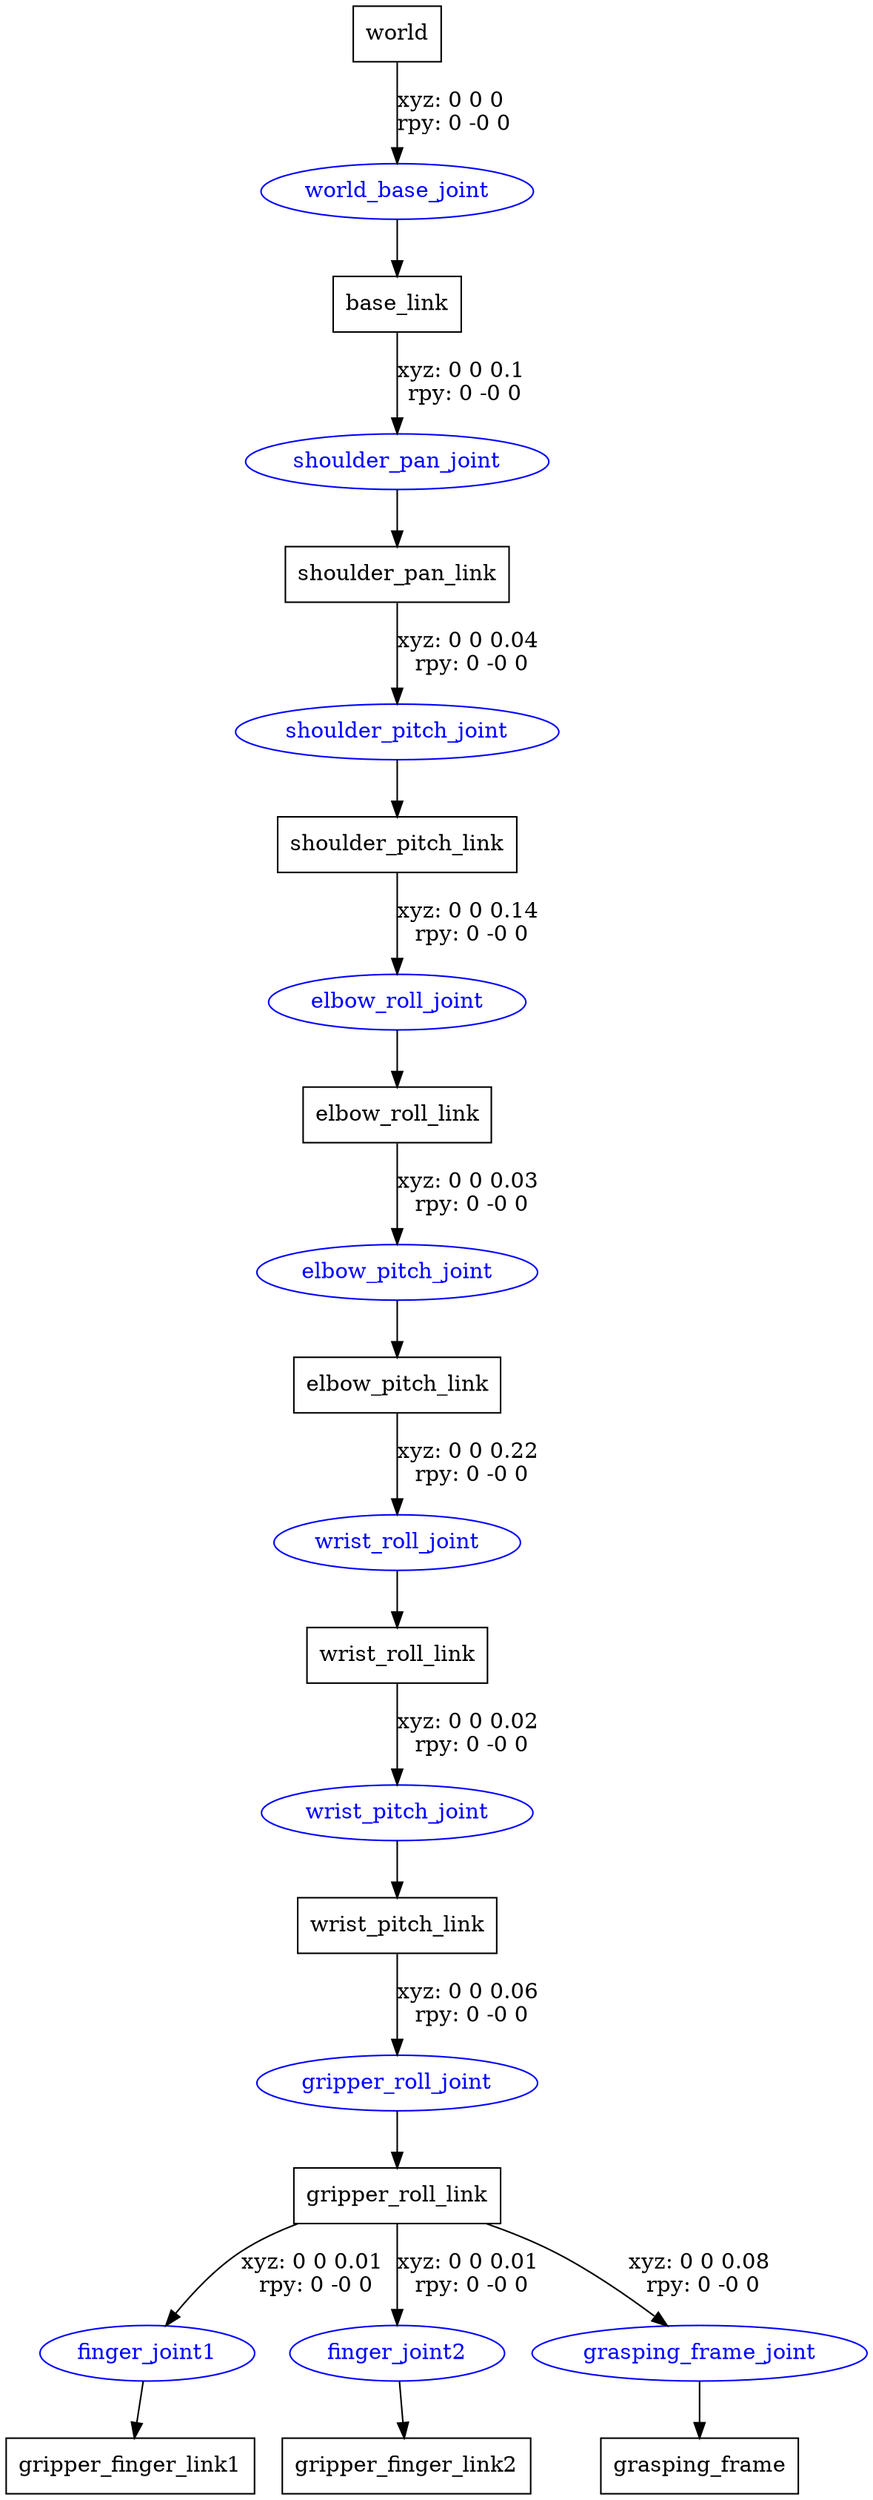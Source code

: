digraph G {
node [shape=box];
"world" [label="world"];
"base_link" [label="base_link"];
"shoulder_pan_link" [label="shoulder_pan_link"];
"shoulder_pitch_link" [label="shoulder_pitch_link"];
"elbow_roll_link" [label="elbow_roll_link"];
"elbow_pitch_link" [label="elbow_pitch_link"];
"wrist_roll_link" [label="wrist_roll_link"];
"wrist_pitch_link" [label="wrist_pitch_link"];
"gripper_roll_link" [label="gripper_roll_link"];
"gripper_finger_link1" [label="gripper_finger_link1"];
"gripper_finger_link2" [label="gripper_finger_link2"];
"grasping_frame" [label="grasping_frame"];
node [shape=ellipse, color=blue, fontcolor=blue];
"world" -> "world_base_joint" [label="xyz: 0 0 0 \nrpy: 0 -0 0"]
"world_base_joint" -> "base_link"
"base_link" -> "shoulder_pan_joint" [label="xyz: 0 0 0.1 \nrpy: 0 -0 0"]
"shoulder_pan_joint" -> "shoulder_pan_link"
"shoulder_pan_link" -> "shoulder_pitch_joint" [label="xyz: 0 0 0.04 \nrpy: 0 -0 0"]
"shoulder_pitch_joint" -> "shoulder_pitch_link"
"shoulder_pitch_link" -> "elbow_roll_joint" [label="xyz: 0 0 0.14 \nrpy: 0 -0 0"]
"elbow_roll_joint" -> "elbow_roll_link"
"elbow_roll_link" -> "elbow_pitch_joint" [label="xyz: 0 0 0.03 \nrpy: 0 -0 0"]
"elbow_pitch_joint" -> "elbow_pitch_link"
"elbow_pitch_link" -> "wrist_roll_joint" [label="xyz: 0 0 0.22 \nrpy: 0 -0 0"]
"wrist_roll_joint" -> "wrist_roll_link"
"wrist_roll_link" -> "wrist_pitch_joint" [label="xyz: 0 0 0.02 \nrpy: 0 -0 0"]
"wrist_pitch_joint" -> "wrist_pitch_link"
"wrist_pitch_link" -> "gripper_roll_joint" [label="xyz: 0 0 0.06 \nrpy: 0 -0 0"]
"gripper_roll_joint" -> "gripper_roll_link"
"gripper_roll_link" -> "finger_joint1" [label="xyz: 0 0 0.01 \nrpy: 0 -0 0"]
"finger_joint1" -> "gripper_finger_link1"
"gripper_roll_link" -> "finger_joint2" [label="xyz: 0 0 0.01 \nrpy: 0 -0 0"]
"finger_joint2" -> "gripper_finger_link2"
"gripper_roll_link" -> "grasping_frame_joint" [label="xyz: 0 0 0.08 \nrpy: 0 -0 0"]
"grasping_frame_joint" -> "grasping_frame"
}
